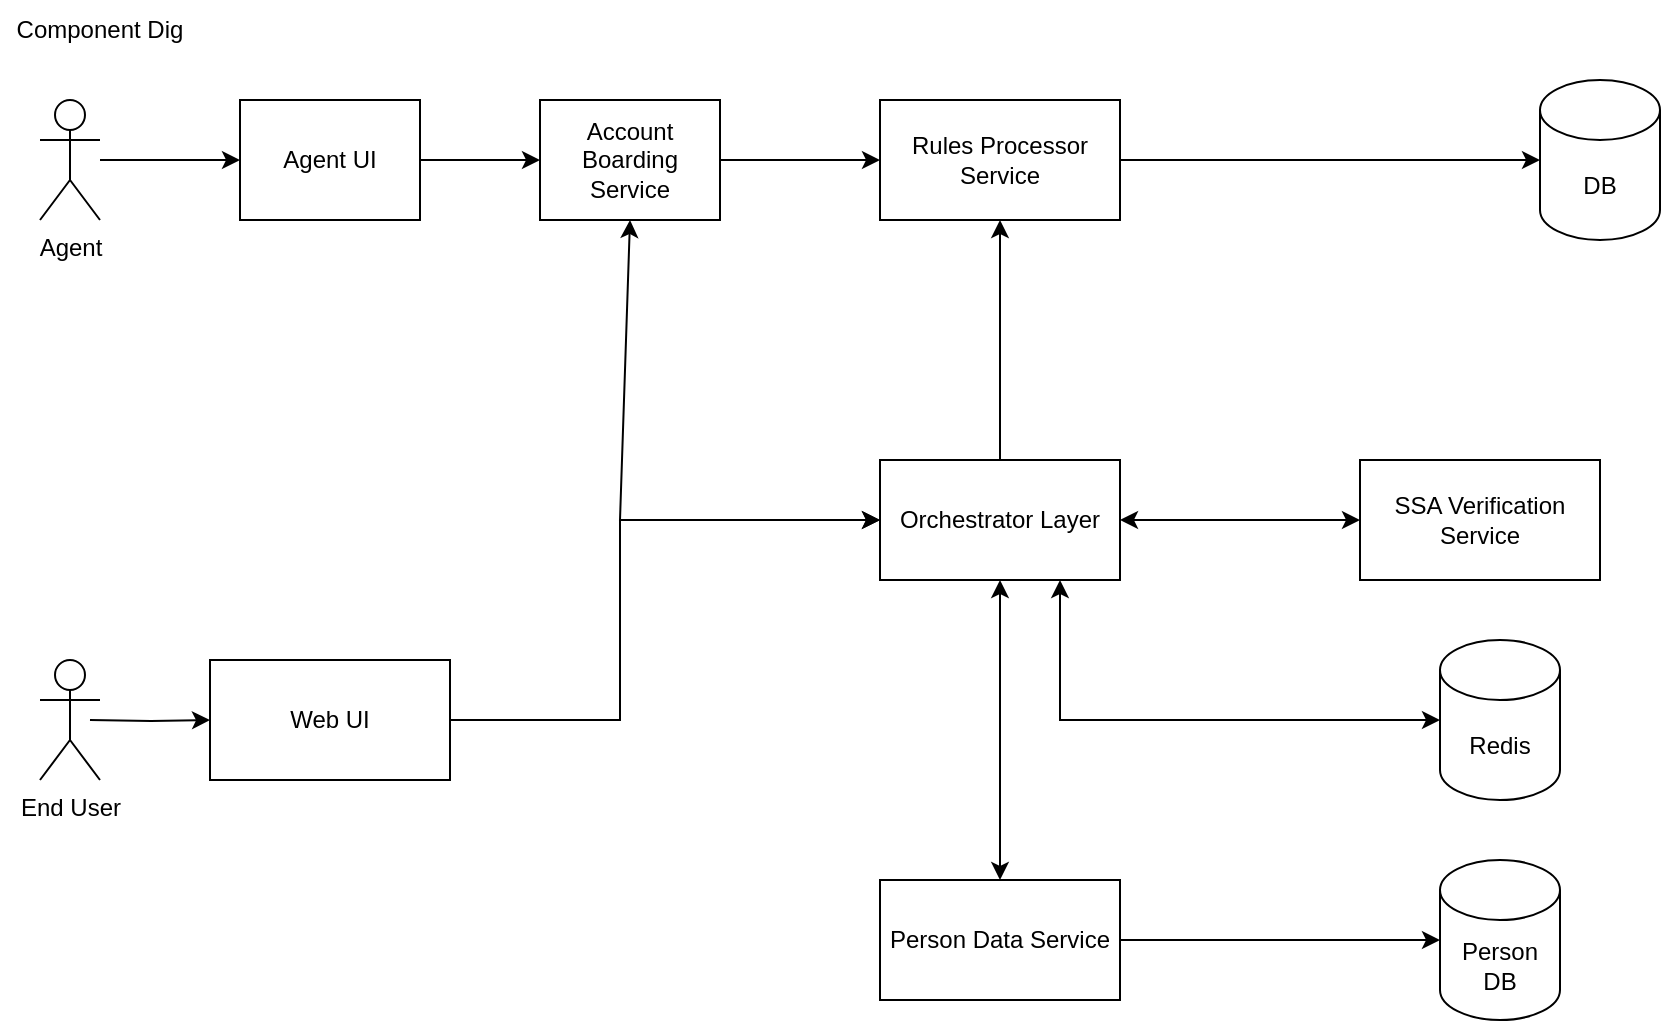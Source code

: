 <mxfile version="24.2.3" type="github" pages="2">
  <diagram name="Level 1" id="GzYFLfNZ1xBHJlDTA4yn">
    <mxGraphModel dx="1434" dy="738" grid="1" gridSize="10" guides="1" tooltips="1" connect="1" arrows="1" fold="1" page="1" pageScale="1" pageWidth="850" pageHeight="1100" math="0" shadow="0">
      <root>
        <mxCell id="0" />
        <mxCell id="1" parent="0" />
        <mxCell id="UOtR4pTKD2B5xCV6HIKC-7" value="" style="edgeStyle=orthogonalEdgeStyle;rounded=0;orthogonalLoop=1;jettySize=auto;html=1;" edge="1" parent="1" source="UOtR4pTKD2B5xCV6HIKC-1" target="UOtR4pTKD2B5xCV6HIKC-6">
          <mxGeometry relative="1" as="geometry" />
        </mxCell>
        <mxCell id="UOtR4pTKD2B5xCV6HIKC-1" value="Agent UI" style="rounded=0;whiteSpace=wrap;html=1;" vertex="1" parent="1">
          <mxGeometry x="120" y="70" width="90" height="60" as="geometry" />
        </mxCell>
        <mxCell id="UOtR4pTKD2B5xCV6HIKC-3" value="" style="edgeStyle=orthogonalEdgeStyle;rounded=0;orthogonalLoop=1;jettySize=auto;html=1;" edge="1" parent="1" source="UOtR4pTKD2B5xCV6HIKC-2" target="UOtR4pTKD2B5xCV6HIKC-1">
          <mxGeometry relative="1" as="geometry" />
        </mxCell>
        <mxCell id="UOtR4pTKD2B5xCV6HIKC-2" value="Agent" style="shape=umlActor;verticalLabelPosition=bottom;verticalAlign=top;html=1;outlineConnect=0;" vertex="1" parent="1">
          <mxGeometry x="20" y="70" width="30" height="60" as="geometry" />
        </mxCell>
        <mxCell id="UOtR4pTKD2B5xCV6HIKC-10" value="" style="edgeStyle=orthogonalEdgeStyle;rounded=0;orthogonalLoop=1;jettySize=auto;html=1;" edge="1" parent="1" source="UOtR4pTKD2B5xCV6HIKC-6" target="UOtR4pTKD2B5xCV6HIKC-9">
          <mxGeometry relative="1" as="geometry" />
        </mxCell>
        <mxCell id="UOtR4pTKD2B5xCV6HIKC-6" value="Account Boarding Service" style="rounded=0;whiteSpace=wrap;html=1;" vertex="1" parent="1">
          <mxGeometry x="270" y="70" width="90" height="60" as="geometry" />
        </mxCell>
        <mxCell id="UOtR4pTKD2B5xCV6HIKC-8" value="Component Dig" style="text;html=1;align=center;verticalAlign=middle;whiteSpace=wrap;rounded=0;" vertex="1" parent="1">
          <mxGeometry y="20" width="100" height="30" as="geometry" />
        </mxCell>
        <mxCell id="UOtR4pTKD2B5xCV6HIKC-9" value="Rules Processor Service" style="whiteSpace=wrap;html=1;rounded=0;" vertex="1" parent="1">
          <mxGeometry x="440" y="70" width="120" height="60" as="geometry" />
        </mxCell>
        <mxCell id="UOtR4pTKD2B5xCV6HIKC-33" style="edgeStyle=orthogonalEdgeStyle;rounded=0;orthogonalLoop=1;jettySize=auto;html=1;exitX=0.5;exitY=0;exitDx=0;exitDy=0;" edge="1" parent="1" source="UOtR4pTKD2B5xCV6HIKC-13" target="UOtR4pTKD2B5xCV6HIKC-9">
          <mxGeometry relative="1" as="geometry" />
        </mxCell>
        <mxCell id="UOtR4pTKD2B5xCV6HIKC-13" value="Orchestrator Layer" style="whiteSpace=wrap;html=1;" vertex="1" parent="1">
          <mxGeometry x="440" y="250" width="120" height="60" as="geometry" />
        </mxCell>
        <mxCell id="UOtR4pTKD2B5xCV6HIKC-15" value="SSA Verification Service" style="whiteSpace=wrap;html=1;" vertex="1" parent="1">
          <mxGeometry x="680" y="250" width="120" height="60" as="geometry" />
        </mxCell>
        <mxCell id="UOtR4pTKD2B5xCV6HIKC-20" style="edgeStyle=orthogonalEdgeStyle;rounded=0;orthogonalLoop=1;jettySize=auto;html=1;" edge="1" parent="1" source="UOtR4pTKD2B5xCV6HIKC-17" target="UOtR4pTKD2B5xCV6HIKC-19">
          <mxGeometry relative="1" as="geometry" />
        </mxCell>
        <mxCell id="UOtR4pTKD2B5xCV6HIKC-17" value="Person Data Service" style="whiteSpace=wrap;html=1;" vertex="1" parent="1">
          <mxGeometry x="440" y="460" width="120" height="60" as="geometry" />
        </mxCell>
        <mxCell id="UOtR4pTKD2B5xCV6HIKC-19" value="Person DB" style="shape=cylinder3;whiteSpace=wrap;html=1;boundedLbl=1;backgroundOutline=1;size=15;" vertex="1" parent="1">
          <mxGeometry x="720" y="450" width="60" height="80" as="geometry" />
        </mxCell>
        <mxCell id="UOtR4pTKD2B5xCV6HIKC-21" value="" style="endArrow=classic;startArrow=classic;html=1;rounded=0;entryX=0;entryY=0.5;entryDx=0;entryDy=0;exitX=1;exitY=0.5;exitDx=0;exitDy=0;" edge="1" parent="1" source="UOtR4pTKD2B5xCV6HIKC-13" target="UOtR4pTKD2B5xCV6HIKC-15">
          <mxGeometry width="50" height="50" relative="1" as="geometry">
            <mxPoint x="570" y="290" as="sourcePoint" />
            <mxPoint x="610" y="240" as="targetPoint" />
          </mxGeometry>
        </mxCell>
        <mxCell id="UOtR4pTKD2B5xCV6HIKC-24" value="" style="endArrow=classic;startArrow=classic;html=1;rounded=0;entryX=0.5;entryY=1;entryDx=0;entryDy=0;exitX=0.5;exitY=0;exitDx=0;exitDy=0;" edge="1" parent="1" source="UOtR4pTKD2B5xCV6HIKC-17" target="UOtR4pTKD2B5xCV6HIKC-13">
          <mxGeometry width="50" height="50" relative="1" as="geometry">
            <mxPoint x="450" y="370" as="sourcePoint" />
            <mxPoint x="500" y="320" as="targetPoint" />
          </mxGeometry>
        </mxCell>
        <mxCell id="UOtR4pTKD2B5xCV6HIKC-25" value="" style="endArrow=classic;startArrow=classic;html=1;rounded=0;entryX=0.75;entryY=1;entryDx=0;entryDy=0;exitX=0;exitY=0.5;exitDx=0;exitDy=0;exitPerimeter=0;" edge="1" parent="1" source="UOtR4pTKD2B5xCV6HIKC-26" target="UOtR4pTKD2B5xCV6HIKC-13">
          <mxGeometry width="50" height="50" relative="1" as="geometry">
            <mxPoint x="690" y="380" as="sourcePoint" />
            <mxPoint x="520" y="320" as="targetPoint" />
            <Array as="points">
              <mxPoint x="530" y="380" />
            </Array>
          </mxGeometry>
        </mxCell>
        <mxCell id="UOtR4pTKD2B5xCV6HIKC-26" value="Redis" style="shape=cylinder3;whiteSpace=wrap;html=1;boundedLbl=1;backgroundOutline=1;size=15;" vertex="1" parent="1">
          <mxGeometry x="720" y="340" width="60" height="80" as="geometry" />
        </mxCell>
        <mxCell id="UOtR4pTKD2B5xCV6HIKC-29" style="edgeStyle=orthogonalEdgeStyle;rounded=0;orthogonalLoop=1;jettySize=auto;html=1;exitX=0.5;exitY=0.5;exitDx=0;exitDy=0;exitPerimeter=0;entryX=0;entryY=0.5;entryDx=0;entryDy=0;" edge="1" parent="1" target="UOtR4pTKD2B5xCV6HIKC-28">
          <mxGeometry relative="1" as="geometry">
            <mxPoint x="45" y="380" as="sourcePoint" />
          </mxGeometry>
        </mxCell>
        <mxCell id="UOtR4pTKD2B5xCV6HIKC-27" value="End User" style="shape=umlActor;verticalLabelPosition=bottom;verticalAlign=top;html=1;outlineConnect=0;" vertex="1" parent="1">
          <mxGeometry x="20" y="350" width="30" height="60" as="geometry" />
        </mxCell>
        <mxCell id="UOtR4pTKD2B5xCV6HIKC-30" style="edgeStyle=orthogonalEdgeStyle;rounded=0;orthogonalLoop=1;jettySize=auto;html=1;entryX=0;entryY=0.5;entryDx=0;entryDy=0;" edge="1" parent="1" source="UOtR4pTKD2B5xCV6HIKC-28" target="UOtR4pTKD2B5xCV6HIKC-13">
          <mxGeometry relative="1" as="geometry">
            <Array as="points">
              <mxPoint x="310" y="380" />
              <mxPoint x="310" y="280" />
            </Array>
          </mxGeometry>
        </mxCell>
        <mxCell id="UOtR4pTKD2B5xCV6HIKC-28" value="Web UI" style="rounded=0;whiteSpace=wrap;html=1;" vertex="1" parent="1">
          <mxGeometry x="105" y="350" width="120" height="60" as="geometry" />
        </mxCell>
        <mxCell id="UOtR4pTKD2B5xCV6HIKC-31" value="" style="endArrow=classic;startArrow=classic;html=1;rounded=0;entryX=0.5;entryY=1;entryDx=0;entryDy=0;exitX=0;exitY=0.5;exitDx=0;exitDy=0;" edge="1" parent="1" source="UOtR4pTKD2B5xCV6HIKC-13" target="UOtR4pTKD2B5xCV6HIKC-6">
          <mxGeometry width="50" height="50" relative="1" as="geometry">
            <mxPoint x="270" y="230" as="sourcePoint" />
            <mxPoint x="320" y="180" as="targetPoint" />
            <Array as="points">
              <mxPoint x="310" y="280" />
            </Array>
          </mxGeometry>
        </mxCell>
        <mxCell id="UOtR4pTKD2B5xCV6HIKC-35" value="DB" style="shape=cylinder3;whiteSpace=wrap;html=1;boundedLbl=1;backgroundOutline=1;size=15;" vertex="1" parent="1">
          <mxGeometry x="770" y="60" width="60" height="80" as="geometry" />
        </mxCell>
        <mxCell id="UOtR4pTKD2B5xCV6HIKC-36" style="edgeStyle=orthogonalEdgeStyle;rounded=0;orthogonalLoop=1;jettySize=auto;html=1;exitX=1;exitY=0.5;exitDx=0;exitDy=0;entryX=0;entryY=0.5;entryDx=0;entryDy=0;entryPerimeter=0;" edge="1" parent="1" source="UOtR4pTKD2B5xCV6HIKC-9" target="UOtR4pTKD2B5xCV6HIKC-35">
          <mxGeometry relative="1" as="geometry" />
        </mxCell>
      </root>
    </mxGraphModel>
  </diagram>
  <diagram id="rHIuAh22X4mgbFAdHs4N" name="Level 2- Account Boarding Service">
    <mxGraphModel dx="1434" dy="738" grid="1" gridSize="10" guides="1" tooltips="1" connect="1" arrows="1" fold="1" page="1" pageScale="1" pageWidth="850" pageHeight="1100" math="0" shadow="0">
      <root>
        <mxCell id="0" />
        <mxCell id="1" parent="0" />
        <mxCell id="6s1_CGWVEKkK1ae5IBIS-3" value="" style="edgeStyle=orthogonalEdgeStyle;rounded=0;orthogonalLoop=1;jettySize=auto;html=1;" edge="1" parent="1" source="6s1_CGWVEKkK1ae5IBIS-1" target="6s1_CGWVEKkK1ae5IBIS-2">
          <mxGeometry relative="1" as="geometry" />
        </mxCell>
        <mxCell id="6s1_CGWVEKkK1ae5IBIS-10" style="edgeStyle=orthogonalEdgeStyle;rounded=0;orthogonalLoop=1;jettySize=auto;html=1;exitX=1;exitY=0.5;exitDx=0;exitDy=0;entryX=0;entryY=0.5;entryDx=0;entryDy=0;" edge="1" parent="1" source="6s1_CGWVEKkK1ae5IBIS-1" target="6s1_CGWVEKkK1ae5IBIS-4">
          <mxGeometry relative="1" as="geometry" />
        </mxCell>
        <mxCell id="6s1_CGWVEKkK1ae5IBIS-11" style="edgeStyle=orthogonalEdgeStyle;rounded=0;orthogonalLoop=1;jettySize=auto;html=1;entryX=0;entryY=0.5;entryDx=0;entryDy=0;" edge="1" parent="1" source="6s1_CGWVEKkK1ae5IBIS-1" target="6s1_CGWVEKkK1ae5IBIS-5">
          <mxGeometry relative="1" as="geometry" />
        </mxCell>
        <mxCell id="6s1_CGWVEKkK1ae5IBIS-12" style="edgeStyle=orthogonalEdgeStyle;rounded=0;orthogonalLoop=1;jettySize=auto;html=1;exitX=0.5;exitY=1;exitDx=0;exitDy=0;entryX=0.5;entryY=0;entryDx=0;entryDy=0;" edge="1" parent="1" source="6s1_CGWVEKkK1ae5IBIS-1" target="6s1_CGWVEKkK1ae5IBIS-13">
          <mxGeometry relative="1" as="geometry">
            <mxPoint x="190" y="350" as="targetPoint" />
          </mxGeometry>
        </mxCell>
        <mxCell id="6s1_CGWVEKkK1ae5IBIS-15" style="edgeStyle=orthogonalEdgeStyle;rounded=0;orthogonalLoop=1;jettySize=auto;html=1;exitX=1;exitY=0.5;exitDx=0;exitDy=0;entryX=0;entryY=0.5;entryDx=0;entryDy=0;" edge="1" parent="1" source="6s1_CGWVEKkK1ae5IBIS-1" target="6s1_CGWVEKkK1ae5IBIS-14">
          <mxGeometry relative="1" as="geometry" />
        </mxCell>
        <mxCell id="6s1_CGWVEKkK1ae5IBIS-1" value="Account Boarding Service" style="rounded=0;whiteSpace=wrap;html=1;" vertex="1" parent="1">
          <mxGeometry x="60" y="160" width="120" height="60" as="geometry" />
        </mxCell>
        <mxCell id="6s1_CGWVEKkK1ae5IBIS-8" style="edgeStyle=orthogonalEdgeStyle;rounded=0;orthogonalLoop=1;jettySize=auto;html=1;exitX=1;exitY=0.5;exitDx=0;exitDy=0;entryX=0;entryY=0.5;entryDx=0;entryDy=0;entryPerimeter=0;" edge="1" parent="1" source="6s1_CGWVEKkK1ae5IBIS-2" target="6s1_CGWVEKkK1ae5IBIS-9">
          <mxGeometry relative="1" as="geometry">
            <mxPoint x="550" y="190" as="targetPoint" />
          </mxGeometry>
        </mxCell>
        <mxCell id="6s1_CGWVEKkK1ae5IBIS-32" style="edgeStyle=orthogonalEdgeStyle;rounded=0;orthogonalLoop=1;jettySize=auto;html=1;exitX=0.5;exitY=0;exitDx=0;exitDy=0;" edge="1" parent="1" source="6s1_CGWVEKkK1ae5IBIS-2">
          <mxGeometry relative="1" as="geometry">
            <mxPoint x="520" y="80" as="targetPoint" />
          </mxGeometry>
        </mxCell>
        <mxCell id="6s1_CGWVEKkK1ae5IBIS-2" value="Rule Processor Service" style="whiteSpace=wrap;html=1;rounded=0;" vertex="1" parent="1">
          <mxGeometry x="320" y="160" width="120" height="60" as="geometry" />
        </mxCell>
        <mxCell id="6s1_CGWVEKkK1ae5IBIS-4" value="Verification Service" style="rounded=0;whiteSpace=wrap;html=1;" vertex="1" parent="1">
          <mxGeometry x="320" y="240" width="120" height="60" as="geometry" />
        </mxCell>
        <mxCell id="6s1_CGWVEKkK1ae5IBIS-5" value="Document Upload Service" style="rounded=0;whiteSpace=wrap;html=1;" vertex="1" parent="1">
          <mxGeometry x="320" y="320" width="120" height="60" as="geometry" />
        </mxCell>
        <mxCell id="6s1_CGWVEKkK1ae5IBIS-23" style="edgeStyle=orthogonalEdgeStyle;rounded=0;orthogonalLoop=1;jettySize=auto;html=1;exitX=1;exitY=0.5;exitDx=0;exitDy=0;" edge="1" parent="1" source="6s1_CGWVEKkK1ae5IBIS-6" target="6s1_CGWVEKkK1ae5IBIS-24">
          <mxGeometry relative="1" as="geometry">
            <mxPoint x="600" y="530" as="targetPoint" />
          </mxGeometry>
        </mxCell>
        <mxCell id="6s1_CGWVEKkK1ae5IBIS-6" value="Notification Service" style="rounded=0;whiteSpace=wrap;html=1;" vertex="1" parent="1">
          <mxGeometry x="320" y="500" width="120" height="60" as="geometry" />
        </mxCell>
        <mxCell id="6s1_CGWVEKkK1ae5IBIS-9" value="DB" style="shape=cylinder3;whiteSpace=wrap;html=1;boundedLbl=1;backgroundOutline=1;size=15;" vertex="1" parent="1">
          <mxGeometry x="620" y="150" width="60" height="80" as="geometry" />
        </mxCell>
        <mxCell id="6s1_CGWVEKkK1ae5IBIS-13" value="Core Banking Solutions" style="rounded=0;whiteSpace=wrap;html=1;" vertex="1" parent="1">
          <mxGeometry x="60" y="360" width="120" height="60" as="geometry" />
        </mxCell>
        <mxCell id="6s1_CGWVEKkK1ae5IBIS-22" style="edgeStyle=orthogonalEdgeStyle;rounded=0;orthogonalLoop=1;jettySize=auto;html=1;" edge="1" parent="1" source="6s1_CGWVEKkK1ae5IBIS-14" target="6s1_CGWVEKkK1ae5IBIS-9">
          <mxGeometry relative="1" as="geometry" />
        </mxCell>
        <mxCell id="6s1_CGWVEKkK1ae5IBIS-14" value="Decision Processor" style="rounded=0;whiteSpace=wrap;html=1;" vertex="1" parent="1">
          <mxGeometry x="320" y="410" width="120" height="60" as="geometry" />
        </mxCell>
        <mxCell id="6s1_CGWVEKkK1ae5IBIS-18" style="edgeStyle=orthogonalEdgeStyle;rounded=0;orthogonalLoop=1;jettySize=auto;html=1;exitX=1;exitY=0.5;exitDx=0;exitDy=0;entryX=0;entryY=0.617;entryDx=0;entryDy=0;entryPerimeter=0;" edge="1" parent="1" source="6s1_CGWVEKkK1ae5IBIS-1" target="6s1_CGWVEKkK1ae5IBIS-6">
          <mxGeometry relative="1" as="geometry">
            <Array as="points">
              <mxPoint x="250" y="190" />
              <mxPoint x="250" y="537" />
            </Array>
          </mxGeometry>
        </mxCell>
        <mxCell id="6s1_CGWVEKkK1ae5IBIS-20" value="S3" style="shape=cylinder3;whiteSpace=wrap;html=1;boundedLbl=1;backgroundOutline=1;size=15;" vertex="1" parent="1">
          <mxGeometry x="570" y="310" width="60" height="80" as="geometry" />
        </mxCell>
        <mxCell id="6s1_CGWVEKkK1ae5IBIS-21" style="edgeStyle=orthogonalEdgeStyle;rounded=0;orthogonalLoop=1;jettySize=auto;html=1;exitX=1;exitY=0.5;exitDx=0;exitDy=0;entryX=0;entryY=0.5;entryDx=0;entryDy=0;entryPerimeter=0;" edge="1" parent="1" source="6s1_CGWVEKkK1ae5IBIS-5" target="6s1_CGWVEKkK1ae5IBIS-20">
          <mxGeometry relative="1" as="geometry" />
        </mxCell>
        <mxCell id="6s1_CGWVEKkK1ae5IBIS-24" value="SNS" style="shape=cylinder3;whiteSpace=wrap;html=1;boundedLbl=1;backgroundOutline=1;size=15;" vertex="1" parent="1">
          <mxGeometry x="580" y="490" width="60" height="80" as="geometry" />
        </mxCell>
        <mxCell id="6s1_CGWVEKkK1ae5IBIS-26" style="edgeStyle=orthogonalEdgeStyle;rounded=0;orthogonalLoop=1;jettySize=auto;html=1;entryX=0;entryY=0.5;entryDx=0;entryDy=0;entryPerimeter=0;" edge="1" parent="1" source="6s1_CGWVEKkK1ae5IBIS-25" target="6s1_CGWVEKkK1ae5IBIS-27">
          <mxGeometry relative="1" as="geometry">
            <mxPoint x="550" y="620" as="targetPoint" />
          </mxGeometry>
        </mxCell>
        <mxCell id="6s1_CGWVEKkK1ae5IBIS-29" style="edgeStyle=orthogonalEdgeStyle;rounded=0;orthogonalLoop=1;jettySize=auto;html=1;exitX=0.5;exitY=0;exitDx=0;exitDy=0;" edge="1" parent="1" source="6s1_CGWVEKkK1ae5IBIS-25" target="6s1_CGWVEKkK1ae5IBIS-24">
          <mxGeometry relative="1" as="geometry" />
        </mxCell>
        <mxCell id="6s1_CGWVEKkK1ae5IBIS-25" value="Batch Service" style="rounded=0;whiteSpace=wrap;html=1;" vertex="1" parent="1">
          <mxGeometry x="320" y="610" width="120" height="60" as="geometry" />
        </mxCell>
        <mxCell id="6s1_CGWVEKkK1ae5IBIS-27" value="DB" style="shape=cylinder3;whiteSpace=wrap;html=1;boundedLbl=1;backgroundOutline=1;size=15;" vertex="1" parent="1">
          <mxGeometry x="580" y="600" width="60" height="80" as="geometry" />
        </mxCell>
        <mxCell id="6s1_CGWVEKkK1ae5IBIS-31" style="edgeStyle=orthogonalEdgeStyle;rounded=0;orthogonalLoop=1;jettySize=auto;html=1;exitX=1;exitY=0.5;exitDx=0;exitDy=0;entryX=0;entryY=0.5;entryDx=0;entryDy=0;" edge="1" parent="1" source="6s1_CGWVEKkK1ae5IBIS-30" target="6s1_CGWVEKkK1ae5IBIS-25">
          <mxGeometry relative="1" as="geometry" />
        </mxCell>
        <mxCell id="6s1_CGWVEKkK1ae5IBIS-30" value="CRON Job" style="rounded=0;whiteSpace=wrap;html=1;" vertex="1" parent="1">
          <mxGeometry x="60" y="610" width="120" height="60" as="geometry" />
        </mxCell>
        <mxCell id="6s1_CGWVEKkK1ae5IBIS-35" value="" style="edgeStyle=orthogonalEdgeStyle;rounded=0;orthogonalLoop=1;jettySize=auto;html=1;" edge="1" parent="1" source="6s1_CGWVEKkK1ae5IBIS-33" target="6s1_CGWVEKkK1ae5IBIS-9">
          <mxGeometry relative="1" as="geometry">
            <mxPoint x="660" y="50" as="targetPoint" />
          </mxGeometry>
        </mxCell>
        <mxCell id="6s1_CGWVEKkK1ae5IBIS-33" value="Rules Engine" style="rounded=1;whiteSpace=wrap;html=1;" vertex="1" parent="1">
          <mxGeometry x="460" y="20" width="120" height="60" as="geometry" />
        </mxCell>
      </root>
    </mxGraphModel>
  </diagram>
</mxfile>
